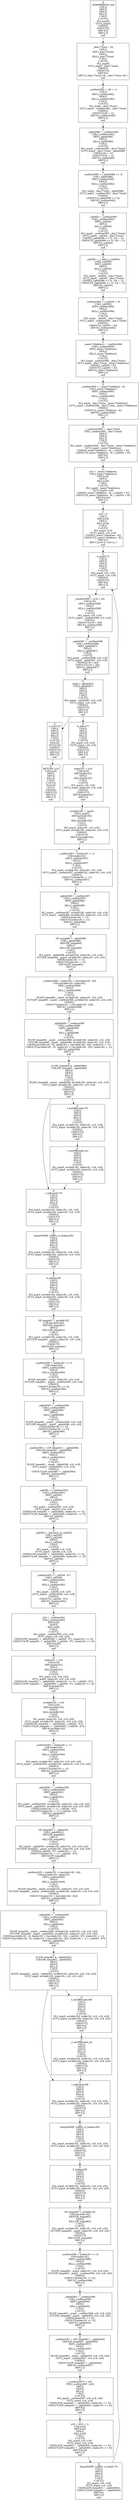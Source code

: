 digraph test {
a18303751 [label="[]\n_ImakeReflector_aiai\nUSE:[]\nDEF:[]\nGEN:[]\nKILL:[]\nC-IN:[]\nC-OUT:[]\nIN:[_args0]\nOUT:[_args0]\nCSEIN:[]\nCSEOUT:[]\nDEF-N:[]\nDEF-C:[]\nnull" shape=box];
a18303751->a6609937
a6609937 [label="[]\n_dim173size = 26\nUSE:[]\nDEF:[_dim173size]\nGEN:[]\nKILL:[_dim173size]\nC-IN:[]\nC-OUT:[]\nIN:[_args0]\nOUT:[_args0, _dim173size]\nCSEIN:[]\nCSEOUT:[]\nDEF-N:[]\nDEF-C:[_dim173size=26, _dim173size=26, ]\nnull" shape=box];
a6609937->a11678224
a11678224 [label="[]\n_cseHoist582 = (26 + 1)\nUSE:[]\nDEF:[_cseHoist582]\nGEN:[]\nKILL:[_cseHoist582]\nC-IN:[]\nC-OUT:[]\nIN:[_args0, _dim173size]\nOUT:[_args0, _cseHoist582, _dim173size]\nCSEIN:[]\nCSEOUT:[(26 + 1)]\nDEF-N:[_cseHoist582]\nDEF-C:[]\nnull" shape=box];
a11678224->a28057572
a28057572 [label="[]\n_opfold386 = _cseHoist582\nUSE:[_cseHoist582]\nDEF:[_opfold386]\nGEN:[]\nKILL:[_opfold386]\nC-IN:[]\nC-OUT:[]\nIN:[_args0, _cseHoist582, _dim173size]\nOUT:[_args0, _dim173size, _opfold386]\nCSEIN:[(26 + 1)]\nCSEOUT:[(26 + 1)]\nDEF-N:[_opfold386]\nDEF-C:[]\nnull" shape=box];
a28057572->a16053322
a16053322 [label="[]\n_cseHoist583 = (_opfold386 << 3)\nUSE:[_opfold386]\nDEF:[_cseHoist583]\nGEN:[]\nKILL:[_cseHoist583]\nC-IN:[]\nC-OUT:[]\nIN:[_args0, _dim173size, _opfold386]\nOUT:[_args0, _cseHoist583, _dim173size]\nCSEIN:[]\nCSEOUT:[(_opfold386 << 3)]\nDEF-N:[_cseHoist583]\nDEF-C:[]\nnull" shape=box];
a16053322->a23188331
a23188331 [label="[]\n_call304 = _cseHoist583\nUSE:[_cseHoist583]\nDEF:[_call304]\nGEN:[]\nKILL:[_call304]\nC-IN:[]\nC-OUT:[]\nIN:[_args0, _cseHoist583, _dim173size]\nOUT:[_args0, _call304, _dim173size]\nCSEIN:[(_opfold386 << 3), (26 + 1)]\nCSEOUT:[(_opfold386 << 3), (26 + 1)]\nDEF-N:[_call304]\nDEF-C:[]\nnull" shape=box];
a23188331->a25107363
a25107363 [label="[]\n_call293 = _I_alloc_i(_call304)\nUSE:[_call304]\nDEF:[_call293]\nGEN:[]\nKILL:[_call293]\nC-IN:[]\nC-OUT:[]\nIN:[_args0, _call304, _dim173size]\nOUT:[_args0, _call293, _dim173size]\nCSEIN:[(_opfold386 << 3), (26 + 1)]\nCSEOUT:[(_opfold386 << 3), (26 + 1)]\nDEF-N:[_call293]\nDEF-C:[]\nnull" shape=box];
a25107363->a30562042
a30562042 [label="[]\n_cseHoist584 = (_call293 + 8)\nUSE:[_call293]\nDEF:[_cseHoist584]\nGEN:[]\nKILL:[_cseHoist584]\nC-IN:[]\nC-OUT:[]\nIN:[_args0, _call293, _dim173size]\nOUT:[_args0, _cseHoist584, _dim173size]\nCSEIN:[]\nCSEOUT:[(_call293 + 8)]\nDEF-N:[_cseHoist584]\nDEF-C:[]\nnull" shape=box];
a30562042->a32476403
a32476403 [label="[]\n_mem174Address = _cseHoist584\nUSE:[_cseHoist584]\nDEF:[_mem174Address]\nGEN:[]\nKILL:[_mem174Address]\nC-IN:[]\nC-OUT:[]\nIN:[_args0, _cseHoist584, _dim173size]\nOUT:[_args0, _dim173size, _mem174Address]\nCSEIN:[(_call293 + 8)]\nCSEOUT:[(_call293 + 8)]\nDEF-N:[_mem174Address]\nDEF-C:[]\nnull" shape=box];
a32476403->a4999541
a4999541 [label="[]\n_cseHoist585 = (_mem174Address - 8)\nUSE:[_mem174Address]\nDEF:[_cseHoist585]\nGEN:[]\nKILL:[_cseHoist585]\nC-IN:[]\nC-OUT:[]\nIN:[_args0, _dim173size, _mem174Address]\nOUT:[_args0, _cseHoist585, _dim173size, _mem174Address]\nCSEIN:[]\nCSEOUT:[(_mem174Address - 8)]\nDEF-N:[_cseHoist585]\nDEF-C:[]\nnull" shape=box];
a4999541->a970110
a970110 [label="[]\n[_cseHoist585] = _dim173size\nUSE:[_cseHoist585, _dim173size]\nDEF:[]\nGEN:[]\nKILL:[]\nC-IN:[]\nC-OUT:[]\nIN:[_args0, _cseHoist585, _dim173size, _mem174Address]\nOUT:[_args0, _mem174Address]\nCSEIN:[(_mem174Address - 8), (_call293 + 8)]\nCSEOUT:[(_mem174Address - 8), (_call293 + 8)]\nDEF-N:[]\nDEF-C:[]\nnull" shape=box];
a970110->a30744772
a30744772 [label="[]\nx16 = _mem174Address\nUSE:[_mem174Address]\nDEF:[x16]\nGEN:[]\nKILL:[x16]\nC-IN:[]\nC-OUT:[]\nIN:[_args0, _mem174Address]\nOUT:[_args0, x16]\nCSEIN:[(_mem174Address - 8), (_call293 + 8)]\nCSEOUT:[(_mem174Address - 8), (_call293 + 8)]\nDEF-N:[x16]\nDEF-C:[]\nnull" shape=box];
a30744772->a22691179
a22691179 [label="[]\nx18 = 0\nUSE:[]\nDEF:[x18]\nGEN:[]\nKILL:[x18]\nC-IN:[]\nC-OUT:[]\nIN:[_args0, x16]\nOUT:[_args0, x16, x18]\nCSEIN:[(_mem174Address - 8)]\nCSEOUT:[(_mem174Address - 8)]\nDEF-N:[]\nDEF-C:[x18=0, x18=0, ]\nnull" shape=box];
a22691179->a10481519
a10481519 [label="[]\nw_head175\nUSE:[]\nDEF:[]\nGEN:[]\nKILL:[]\nC-IN:[]\nC-OUT:[]\nIN:[_args0, x16, x18]\nOUT:[_args0, x16, x18]\nCSEIN:[]\nCSEOUT:[]\nDEF-N:[]\nDEF-C:[]\nnull" shape=box];
a10481519->a6997089
a6997089 [label="[]\n_cseHoist586 = (x18 < 26)\nUSE:[x18]\nDEF:[_cseHoist586]\nGEN:[]\nKILL:[_cseHoist586]\nC-IN:[]\nC-OUT:[]\nIN:[_args0, x16, x18]\nOUT:[_args0, _cseHoist586, x16, x18]\nCSEIN:[]\nCSEOUT:[(x18 < 26)]\nDEF-N:[_cseHoist586]\nDEF-C:[]\nnull" shape=box];
a6997089->a24529889
a24529889 [label="[]\n_opfold387 = _cseHoist586\nUSE:[_cseHoist586]\nDEF:[_opfold387]\nGEN:[]\nKILL:[_opfold387]\nC-IN:[]\nC-OUT:[]\nIN:[_args0, _cseHoist586, x16, x18]\nOUT:[_args0, _opfold387, x16, x18]\nCSEIN:[(x18 < 26)]\nCSEOUT:[(x18 < 26)]\nDEF-N:[_opfold387]\nDEF-C:[]\nnull" shape=box];
a24529889->a24105143
a24105143 [label="[]\nwhile (!_opfold387)\nUSE:[_opfold387]\nDEF:[]\nGEN:[]\nKILL:[]\nC-IN:[]\nC-OUT:[]\nIN:[_args0, _opfold387, x16, x18]\nOUT:[_args0, x16, x18]\nCSEIN:[]\nCSEOUT:[]\nDEF-N:[]\nDEF-C:[]\nnull" shape=box];
a24105143->a8694729
a8694729 [label="[]\nw_true176\nUSE:[]\nDEF:[]\nGEN:[]\nKILL:[]\nC-IN:[]\nC-OUT:[]\nIN:[x16]\nOUT:[x16]\nCSEIN:[]\nCSEOUT:[]\nDEF-N:[]\nDEF-C:[]\nnull" shape=box];
a8694729->a32481053
a32481053 [label="[]\nRETURN: x16\nUSE:[x16]\nDEF:[]\nGEN:[]\nKILL:[]\nC-IN:[]\nC-OUT:[]\nIN:[x16]\nOUT:[]\nCSEIN:[]\nCSEOUT:[]\nDEF-N:[]\nDEF-C:[]\nnull" shape=box];
a24105143->a26988606
a26988606 [label="[]\nw_false177\nUSE:[]\nDEF:[]\nGEN:[]\nKILL:[]\nC-IN:[]\nC-OUT:[]\nIN:[_args0, x16, x18]\nOUT:[_args0, x16, x18]\nCSEIN:[]\nCSEOUT:[]\nDEF-N:[]\nDEF-C:[]\nnull" shape=box];
a26988606->a12014584
a12014584 [label="[]\nindex181 = x18\nUSE:[x18]\nDEF:[index181]\nGEN:[]\nKILL:[index181]\nC-IN:[]\nC-OUT:[]\nIN:[_args0, x16, x18]\nOUT:[_args0, index181, x16, x18]\nCSEIN:[]\nCSEOUT:[]\nDEF-N:[index181]\nDEF-C:[]\nnull" shape=box];
a12014584->a32099189
a32099189 [label="[]\narrAddr182 = _args0\nUSE:[_args0]\nDEF:[arrAddr182]\nGEN:[]\nKILL:[arrAddr182]\nC-IN:[]\nC-OUT:[]\nIN:[_args0, index181, x16, x18]\nOUT:[_args0, arrAddr182, index181, x16, x18]\nCSEIN:[]\nCSEOUT:[]\nDEF-N:[arrAddr182]\nDEF-C:[]\nnull" shape=box];
a32099189->a25352765
a25352765 [label="[]\n_cseHoist587 = (index181 > -1)\nUSE:[index181]\nDEF:[_cseHoist587]\nGEN:[]\nKILL:[_cseHoist587]\nC-IN:[]\nC-OUT:[]\nIN:[_args0, arrAddr182, index181, x16, x18]\nOUT:[_args0, _cseHoist587, arrAddr182, index181, x16, x18]\nCSEIN:[]\nCSEOUT:[(index181 > -1)]\nDEF-N:[_cseHoist587]\nDEF-C:[]\nnull" shape=box];
a25352765->a2917593
a2917593 [label="[]\n_opfold388 = _cseHoist587\nUSE:[_cseHoist587]\nDEF:[_opfold388]\nGEN:[]\nKILL:[_opfold388]\nC-IN:[]\nC-OUT:[]\nIN:[_args0, _cseHoist587, arrAddr182, index181, x16, x18]\nOUT:[_args0, _opfold388, arrAddr182, index181, x16, x18]\nCSEIN:[(index181 > -1)]\nCSEOUT:[(index181 > -1)]\nDEF-N:[_opfold388]\nDEF-C:[]\nnull" shape=box];
a2917593->a12960684
a12960684 [label="[]\nOP_temp460 = _opfold388\nUSE:[_opfold388]\nDEF:[OP_temp460]\nGEN:[]\nKILL:[OP_temp460]\nC-IN:[]\nC-OUT:[]\nIN:[_args0, _opfold388, arrAddr182, index181, x16, x18]\nOUT:[OP_temp460, _args0, arrAddr182, index181, x16, x18]\nCSEIN:[(index181 > -1)]\nCSEOUT:[(index181 > -1)]\nDEF-N:[OP_temp460]\nDEF-C:[]\nnull" shape=box];
a12960684->a32278793
a32278793 [label="[]\n_cseHoist589 = (index181 < [(arrAddr182 - 8)])\nUSE:[arrAddr182, index181]\nDEF:[_cseHoist589]\nGEN:[]\nKILL:[_cseHoist589]\nC-IN:[]\nC-OUT:[]\nIN:[OP_temp460, _args0, arrAddr182, index181, x16, x18]\nOUT:[OP_temp460, _args0, _cseHoist589, arrAddr182, index181, x16, x18]\nCSEIN:[]\nCSEOUT:[(index181 < [(arrAddr182 - 8)])]\nDEF-N:[_cseHoist589]\nDEF-C:[]\nnull" shape=box];
a32278793->a28405330
a28405330 [label="[]\n_opfold389 = _cseHoist589\nUSE:[_cseHoist589]\nDEF:[_opfold389]\nGEN:[]\nKILL:[_opfold389]\nC-IN:[]\nC-OUT:[]\nIN:[OP_temp460, _args0, _cseHoist589, arrAddr182, index181, x16, x18]\nOUT:[OP_temp460, _args0, _opfold389, arrAddr182, index181, x16, x18]\nCSEIN:[(arrAddr182 - 8), (index181 < [(arrAddr182 - 8)]), (index181 > -1)]\nCSEOUT:[(arrAddr182 - 8), (index181 < [(arrAddr182 - 8)]), (index181 > -1)]\nDEF-N:[_opfold389]\nDEF-C:[]\nnull" shape=box];
a28405330->a29485609
a29485609 [label="[]\nif ((OP_temp460 & _opfold389))\nUSE:[OP_temp460, _opfold389]\nDEF:[]\nGEN:[]\nKILL:[]\nC-IN:[]\nC-OUT:[]\nIN:[OP_temp460, _args0, _opfold389, arrAddr182, index181, x16, x18]\nOUT:[_args0, arrAddr182, index181, x16, x18]\nCSEIN:[]\nCSEOUT:[]\nDEF-N:[]\nDEF-C:[]\nnull" shape=box];
a29485609->a12565936
a12565936 [label="[]\nt_inBounds179\nUSE:[]\nDEF:[]\nGEN:[]\nKILL:[]\nC-IN:[]\nC-OUT:[]\nIN:[_args0, arrAddr182, index181, x16, x18]\nOUT:[_args0, arrAddr182, index181, x16, x18]\nCSEIN:[]\nCSEOUT:[]\nDEF-N:[]\nDEF-C:[]\nnull" shape=box];
a12565936->a32782069
a32782069 [label="[]\nJump(NAME: LABEL: b_lookup180)\nUSE:[]\nDEF:[]\nGEN:[]\nKILL:[]\nC-IN:[]\nC-OUT:[]\nIN:[_args0, arrAddr182, index181, x16, x18]\nOUT:[_args0, arrAddr182, index181, x16, x18]\nCSEIN:[]\nCSEOUT:[]\nDEF-N:[]\nDEF-C:[]\nnull" shape=box];
a32782069->a4097744
a4097744 [label="[]\nb_lookup180\nUSE:[]\nDEF:[]\nGEN:[]\nKILL:[]\nC-IN:[]\nC-OUT:[]\nIN:[_args0, arrAddr182, index181, x16, x18]\nOUT:[_args0, arrAddr182, index181, x16, x18]\nCSEIN:[]\nCSEOUT:[]\nDEF-N:[]\nDEF-C:[]\nnull" shape=box];
a4097744->a4461550
a4461550 [label="[]\nOP_temp461 = arrAddr182\nUSE:[arrAddr182]\nDEF:[OP_temp461]\nGEN:[]\nKILL:[OP_temp461]\nC-IN:[]\nC-OUT:[]\nIN:[_args0, arrAddr182, index181, x16, x18]\nOUT:[OP_temp461, _args0, index181, x16, x18]\nCSEIN:[]\nCSEOUT:[]\nDEF-N:[OP_temp461]\nDEF-C:[]\nnull" shape=box];
a4461550->a1623405
a1623405 [label="[]\n_cseHoist590 = (index181 << 3)\nUSE:[index181]\nDEF:[_cseHoist590]\nGEN:[]\nKILL:[_cseHoist590]\nC-IN:[]\nC-OUT:[]\nIN:[OP_temp461, _args0, index181, x16, x18]\nOUT:[OP_temp461, _args0, _cseHoist590, x16, x18]\nCSEIN:[]\nCSEOUT:[(index181 << 3)]\nDEF-N:[_cseHoist590]\nDEF-C:[]\nnull" shape=box];
a1623405->a24669796
a24669796 [label="[]\n_opfold390 = _cseHoist590\nUSE:[_cseHoist590]\nDEF:[_opfold390]\nGEN:[]\nKILL:[_opfold390]\nC-IN:[]\nC-OUT:[]\nIN:[OP_temp461, _args0, _cseHoist590, x16, x18]\nOUT:[OP_temp461, _args0, _opfold390, x16, x18]\nCSEIN:[(index181 << 3)]\nCSEOUT:[(index181 << 3)]\nDEF-N:[_opfold390]\nDEF-C:[]\nnull" shape=box];
a24669796->a4815156
a4815156 [label="[]\n_cseHoist591 = (OP_temp461 + _opfold390)\nUSE:[OP_temp461, _opfold390]\nDEF:[_cseHoist591]\nGEN:[]\nKILL:[_cseHoist591]\nC-IN:[]\nC-OUT:[]\nIN:[OP_temp461, _args0, _opfold390, x16, x18]\nOUT:[_args0, _cseHoist591, x16, x18]\nCSEIN:[]\nCSEOUT:[(OP_temp461 + _opfold390)]\nDEF-N:[_cseHoist591]\nDEF-C:[]\nnull" shape=box];
a4815156->a26715004
a26715004 [label="[]\n_call305 = [_cseHoist591]\nUSE:[_cseHoist591]\nDEF:[_call305]\nGEN:[]\nKILL:[_call305]\nC-IN:[]\nC-OUT:[]\nIN:[_args0, _cseHoist591, x16, x18]\nOUT:[_args0, _call305, x16, x18]\nCSEIN:[(OP_temp461 + _opfold390), (index181 << 3)]\nCSEOUT:[(OP_temp461 + _opfold390), (index181 << 3)]\nDEF-N:[_call305]\nDEF-C:[]\nnull" shape=box];
a26715004->a7224672
a7224672 [label="[]\n_call294 = _ItoLower_ii(_call305)\nUSE:[_call305]\nDEF:[_call294]\nGEN:[]\nKILL:[_call294]\nC-IN:[]\nC-OUT:[]\nIN:[_args0, _call305, x16, x18]\nOUT:[_args0, _call294, x16, x18]\nCSEIN:[(OP_temp461 + _opfold390), (index181 << 3)]\nCSEOUT:[(OP_temp461 + _opfold390), (index181 << 3)]\nDEF-N:[_call294]\nDEF-C:[]\nnull" shape=box];
a7224672->a28606871
a28606871 [label="[]\n_cseHoist592 = (_call294 - 97)\nUSE:[_call294]\nDEF:[_cseHoist592]\nGEN:[]\nKILL:[_cseHoist592]\nC-IN:[]\nC-OUT:[]\nIN:[_args0, _call294, x16, x18]\nOUT:[_args0, _cseHoist592, x16, x18]\nCSEIN:[]\nCSEOUT:[(_call294 - 97)]\nDEF-N:[_cseHoist592]\nDEF-C:[]\nnull" shape=box];
a28606871->a25142878
a25142878 [label="[]\nx20 = _cseHoist592\nUSE:[_cseHoist592]\nDEF:[x20]\nGEN:[]\nKILL:[x20]\nC-IN:[]\nC-OUT:[]\nIN:[_args0, _cseHoist592, x16, x18]\nOUT:[_args0, x16, x18, x20]\nCSEIN:[(OP_temp461 + _opfold390), (_call294 - 97), (index181 << 3)]\nCSEOUT:[(OP_temp461 + _opfold390), (_call294 - 97), (index181 << 3)]\nDEF-N:[x20]\nDEF-C:[]\nnull" shape=box];
a25142878->a25396707
a25396707 [label="[]\nindex191 = x18\nUSE:[x18]\nDEF:[index191]\nGEN:[]\nKILL:[index191]\nC-IN:[]\nC-OUT:[]\nIN:[_args0, x16, x18, x20]\nOUT:[_args0, index191, x16, x18, x20]\nCSEIN:[(OP_temp461 + _opfold390), (index181 << 3), (_call294 - 97)]\nCSEOUT:[(OP_temp461 + _opfold390), (_call294 - 97), (index181 << 3)]\nDEF-N:[index191]\nDEF-C:[]\nnull" shape=box];
a25396707->a30090737
a30090737 [label="[]\narrAddr192 = x16\nUSE:[x16]\nDEF:[arrAddr192]\nGEN:[]\nKILL:[arrAddr192]\nC-IN:[]\nC-OUT:[]\nIN:[_args0, index191, x16, x18, x20]\nOUT:[_args0, arrAddr192, index191, x16, x18, x20]\nCSEIN:[(OP_temp461 + _opfold390), (_call294 - 97)]\nCSEOUT:[(OP_temp461 + _opfold390), (_call294 - 97)]\nDEF-N:[arrAddr192]\nDEF-C:[]\nnull" shape=box];
a30090737->a27789929
a27789929 [label="[]\n_cseHoist593 = (index191 > -1)\nUSE:[index191]\nDEF:[_cseHoist593]\nGEN:[]\nKILL:[_cseHoist593]\nC-IN:[]\nC-OUT:[]\nIN:[_args0, arrAddr192, index191, x16, x18, x20]\nOUT:[_args0, _cseHoist593, arrAddr192, index191, x16, x18, x20]\nCSEIN:[]\nCSEOUT:[(index191 > -1)]\nDEF-N:[_cseHoist593]\nDEF-C:[]\nnull" shape=box];
a27789929->a2623667
a2623667 [label="[]\n_opfold391 = _cseHoist593\nUSE:[_cseHoist593]\nDEF:[_opfold391]\nGEN:[]\nKILL:[_opfold391]\nC-IN:[]\nC-OUT:[]\nIN:[_args0, _cseHoist593, arrAddr192, index191, x16, x18, x20]\nOUT:[_args0, _opfold391, arrAddr192, index191, x16, x18, x20]\nCSEIN:[(index191 > -1), (_call294 - 97)]\nCSEOUT:[(index191 > -1), (_call294 - 97)]\nDEF-N:[_opfold391]\nDEF-C:[]\nnull" shape=box];
a2623667->a5462872
a5462872 [label="[]\nOP_temp462 = _opfold391\nUSE:[_opfold391]\nDEF:[OP_temp462]\nGEN:[]\nKILL:[OP_temp462]\nC-IN:[]\nC-OUT:[]\nIN:[_args0, _opfold391, arrAddr192, index191, x16, x18, x20]\nOUT:[OP_temp462, _args0, arrAddr192, index191, x16, x18, x20]\nCSEIN:[(_call294 - 97), (index191 > -1)]\nCSEOUT:[(index191 > -1), (_call294 - 97)]\nDEF-N:[OP_temp462]\nDEF-C:[]\nnull" shape=box];
a5462872->a29420695
a29420695 [label="[]\n_cseHoist595 = (index191 < [(arrAddr192 - 8)])\nUSE:[arrAddr192, index191]\nDEF:[_cseHoist595]\nGEN:[]\nKILL:[_cseHoist595]\nC-IN:[]\nC-OUT:[]\nIN:[OP_temp462, _args0, arrAddr192, index191, x16, x18, x20]\nOUT:[OP_temp462, _args0, _cseHoist595, arrAddr192, index191, x16, x18, x20]\nCSEIN:[]\nCSEOUT:[(index191 < [(arrAddr192 - 8)])]\nDEF-N:[_cseHoist595]\nDEF-C:[]\nnull" shape=box];
a29420695->a9578500
a9578500 [label="[]\n_opfold392 = _cseHoist595\nUSE:[_cseHoist595]\nDEF:[_opfold392]\nGEN:[]\nKILL:[_opfold392]\nC-IN:[]\nC-OUT:[]\nIN:[OP_temp462, _args0, _cseHoist595, arrAddr192, index191, x16, x18, x20]\nOUT:[OP_temp462, _args0, _opfold392, arrAddr192, index191, x16, x18, x20]\nCSEIN:[(arrAddr192 - 8), (index191 < [(arrAddr192 - 8)]), (_call294 - 97), (index191 > -1)]\nCSEOUT:[(arrAddr192 - 8), (index191 < [(arrAddr192 - 8)]), (index191 > -1), (_call294 - 97)]\nDEF-N:[_opfold392]\nDEF-C:[]\nnull" shape=box];
a9578500->a25253977
a25253977 [label="[]\nif ((OP_temp462 & _opfold392))\nUSE:[OP_temp462, _opfold392]\nDEF:[]\nGEN:[]\nKILL:[]\nC-IN:[]\nC-OUT:[]\nIN:[OP_temp462, _args0, _opfold392, arrAddr192, index191, x16, x18, x20]\nOUT:[_args0, arrAddr192, index191, x16, x18, x20]\nCSEIN:[]\nCSEOUT:[]\nDEF-N:[]\nDEF-C:[]\nnull" shape=box];
a25253977->a27249769
a27249769 [label="[]\nt_inBounds189\nUSE:[]\nDEF:[]\nGEN:[]\nKILL:[]\nC-IN:[]\nC-OUT:[]\nIN:[_args0, arrAddr192, index191, x16, x18, x20]\nOUT:[_args0, arrAddr192, index191, x16, x18, x20]\nCSEIN:[]\nCSEOUT:[]\nDEF-N:[]\nDEF-C:[]\nnull" shape=box];
a27249769->a13582581
a13582581 [label="[]\nJump(NAME: LABEL: b_lookup190)\nUSE:[]\nDEF:[]\nGEN:[]\nKILL:[]\nC-IN:[]\nC-OUT:[]\nIN:[_args0, arrAddr192, index191, x16, x18, x20]\nOUT:[_args0, arrAddr192, index191, x16, x18, x20]\nCSEIN:[]\nCSEOUT:[]\nDEF-N:[]\nDEF-C:[]\nnull" shape=box];
a13582581->a2438296
a2438296 [label="[]\nb_lookup190\nUSE:[]\nDEF:[]\nGEN:[]\nKILL:[]\nC-IN:[]\nC-OUT:[]\nIN:[_args0, arrAddr192, index191, x16, x18, x20]\nOUT:[_args0, arrAddr192, index191, x16, x18, x20]\nCSEIN:[]\nCSEOUT:[]\nDEF-N:[]\nDEF-C:[]\nnull" shape=box];
a2438296->a11649632
a11649632 [label="[]\nOP_temp463 = arrAddr192\nUSE:[arrAddr192]\nDEF:[OP_temp463]\nGEN:[]\nKILL:[OP_temp463]\nC-IN:[]\nC-OUT:[]\nIN:[_args0, arrAddr192, index191, x16, x18, x20]\nOUT:[OP_temp463, _args0, index191, x16, x18, x20]\nCSEIN:[]\nCSEOUT:[]\nDEF-N:[OP_temp463]\nDEF-C:[]\nnull" shape=box];
a11649632->a15512193
a15512193 [label="[]\n_cseHoist596 = (index191 << 3)\nUSE:[index191]\nDEF:[_cseHoist596]\nGEN:[]\nKILL:[_cseHoist596]\nC-IN:[]\nC-OUT:[]\nIN:[OP_temp463, _args0, index191, x16, x18, x20]\nOUT:[OP_temp463, _args0, _cseHoist596, x16, x18, x20]\nCSEIN:[]\nCSEOUT:[(index191 << 3)]\nDEF-N:[_cseHoist596]\nDEF-C:[]\nnull" shape=box];
a15512193->a5256233
a5256233 [label="[]\n_opfold393 = _cseHoist596\nUSE:[_cseHoist596]\nDEF:[_opfold393]\nGEN:[]\nKILL:[_opfold393]\nC-IN:[]\nC-OUT:[]\nIN:[OP_temp463, _args0, _cseHoist596, x16, x18, x20]\nOUT:[OP_temp463, _args0, _opfold393, x16, x18, x20]\nCSEIN:[(index191 << 3)]\nCSEOUT:[(index191 << 3)]\nDEF-N:[_opfold393]\nDEF-C:[]\nnull" shape=box];
a5256233->a29057219
a29057219 [label="[]\n_cseHoist597 = (OP_temp463 + _opfold393)\nUSE:[OP_temp463, _opfold393]\nDEF:[_cseHoist597]\nGEN:[]\nKILL:[_cseHoist597]\nC-IN:[]\nC-OUT:[]\nIN:[OP_temp463, _args0, _opfold393, x16, x18, x20]\nOUT:[_args0, _cseHoist597, x16, x18, x20]\nCSEIN:[]\nCSEOUT:[(OP_temp463 + _opfold393)]\nDEF-N:[_cseHoist597]\nDEF-C:[]\nnull" shape=box];
a29057219->a26250401
a26250401 [label="[]\n[_cseHoist597] = x20\nUSE:[_cseHoist597, x20]\nDEF:[]\nGEN:[]\nKILL:[]\nC-IN:[]\nC-OUT:[]\nIN:[_args0, _cseHoist597, x16, x18, x20]\nOUT:[_args0, x16, x18]\nCSEIN:[(OP_temp463 + _opfold393), (index191 << 3)]\nCSEOUT:[(OP_temp463 + _opfold393), (index191 << 3)]\nDEF-N:[]\nDEF-C:[]\nnull" shape=box];
a26250401->a16821027
a16821027 [label="[]\nx18 = (x18 + 1)\nUSE:[x18]\nDEF:[x18]\nGEN:[]\nKILL:[x18]\nC-IN:[]\nC-OUT:[]\nIN:[_args0, x16, x18]\nOUT:[_args0, x16, x18]\nCSEIN:[(OP_temp463 + _opfold393), (index191 << 3)]\nCSEOUT:[(OP_temp463 + _opfold393), (index191 << 3)]\nDEF-N:[x18]\nDEF-C:[]\nnull" shape=box];
a16821027->a14923925
a14923925 [label="[]\nJump(NAME: LABEL: w_head175)\nUSE:[]\nDEF:[]\nGEN:[]\nKILL:[]\nC-IN:[]\nC-OUT:[]\nIN:[_args0, x16, x18]\nOUT:[_args0, x16, x18]\nCSEIN:[(OP_temp463 + _opfold393)]\nCSEOUT:[(OP_temp463 + _opfold393)]\nDEF-N:[]\nDEF-C:[]\nnull" shape=box];
a14923925->a10481519
a25253977->a17105257
a17105257 [label="[]\nf_outOfBounds188\nUSE:[]\nDEF:[]\nGEN:[]\nKILL:[]\nC-IN:[]\nC-OUT:[]\nIN:[_args0, arrAddr192, index191, x16, x18, x20]\nOUT:[_args0, arrAddr192, index191, x16, x18, x20]\nCSEIN:[]\nCSEOUT:[]\nDEF-N:[]\nDEF-C:[]\nnull" shape=box];
a17105257->a7043360
a7043360 [label="[]\n_I_outOfBounds_p()\nUSE:[]\nDEF:[]\nGEN:[]\nKILL:[]\nC-IN:[]\nC-OUT:[]\nIN:[_args0, arrAddr192, index191, x16, x18, x20]\nOUT:[_args0, arrAddr192, index191, x16, x18, x20]\nCSEIN:[]\nCSEOUT:[]\nDEF-N:[]\nDEF-C:[]\nnull" shape=box];
a7043360->a27249769
a29485609->a2765838
a2765838 [label="[]\nf_outOfBounds178\nUSE:[]\nDEF:[]\nGEN:[]\nKILL:[]\nC-IN:[]\nC-OUT:[]\nIN:[_args0, arrAddr182, index181, x16, x18]\nOUT:[_args0, arrAddr182, index181, x16, x18]\nCSEIN:[]\nCSEOUT:[]\nDEF-N:[]\nDEF-C:[]\nnull" shape=box];
a2765838->a31278839
a31278839 [label="[]\n_I_outOfBounds_p()\nUSE:[]\nDEF:[]\nGEN:[]\nKILL:[]\nC-IN:[]\nC-OUT:[]\nIN:[_args0, arrAddr182, index181, x16, x18]\nOUT:[_args0, arrAddr182, index181, x16, x18]\nCSEIN:[]\nCSEOUT:[]\nDEF-N:[]\nDEF-C:[]\nnull" shape=box];
a31278839->a12565936
}